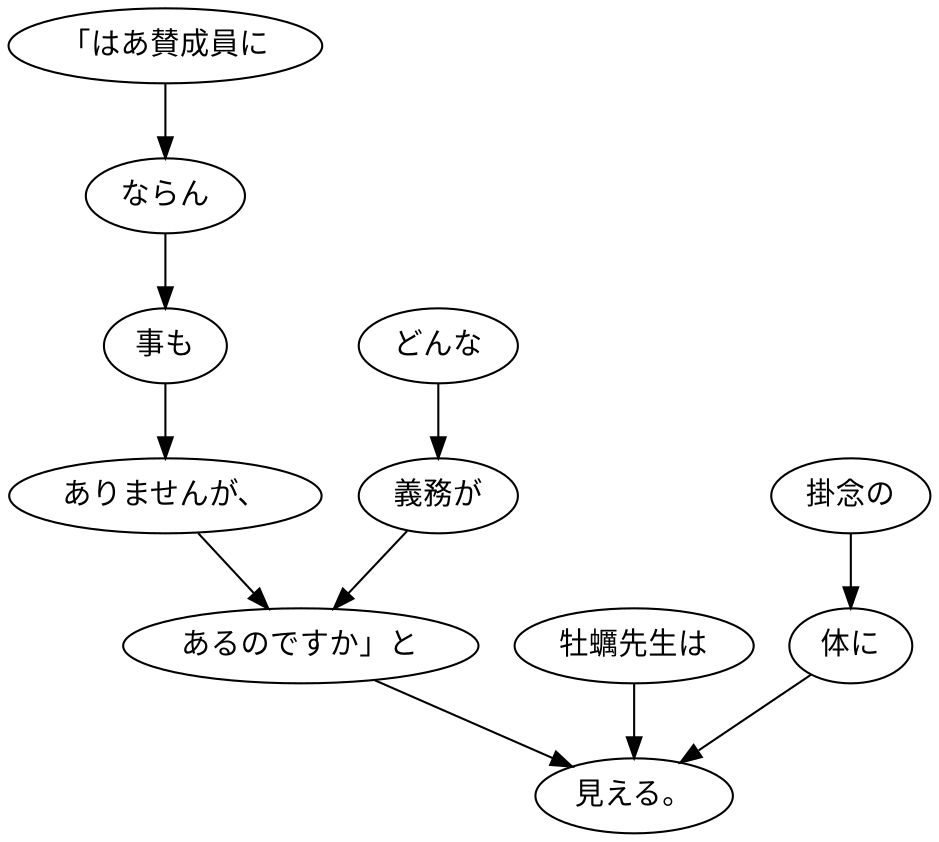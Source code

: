 digraph graph841 {
	node0 [label="「はあ賛成員に"];
	node1 [label="ならん"];
	node2 [label="事も"];
	node3 [label="ありませんが、"];
	node4 [label="どんな"];
	node5 [label="義務が"];
	node6 [label="あるのですか」と"];
	node7 [label="牡蠣先生は"];
	node8 [label="掛念の"];
	node9 [label="体に"];
	node10 [label="見える。"];
	node0 -> node1;
	node1 -> node2;
	node2 -> node3;
	node3 -> node6;
	node4 -> node5;
	node5 -> node6;
	node6 -> node10;
	node7 -> node10;
	node8 -> node9;
	node9 -> node10;
}
